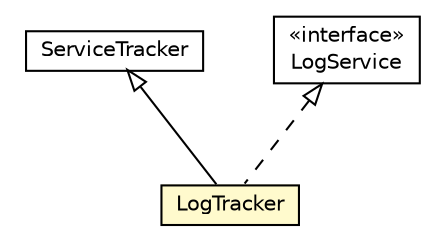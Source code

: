 #!/usr/local/bin/dot
#
# Class diagram 
# Generated by UMLGraph version 5.1 (http://www.umlgraph.org/)
#

digraph G {
	edge [fontname="Helvetica",fontsize=10,labelfontname="Helvetica",labelfontsize=10];
	node [fontname="Helvetica",fontsize=10,shape=plaintext];
	nodesep=0.25;
	ranksep=0.5;
	// org.universAAL.lddi.exporter.x73.util.LogTracker
	c6732671 [label=<<table title="org.universAAL.lddi.exporter.x73.util.LogTracker" border="0" cellborder="1" cellspacing="0" cellpadding="2" port="p" bgcolor="lemonChiffon" href="./LogTracker.html">
		<tr><td><table border="0" cellspacing="0" cellpadding="1">
<tr><td align="center" balign="center"> LogTracker </td></tr>
		</table></td></tr>
		</table>>, fontname="Helvetica", fontcolor="black", fontsize=10.0];
	//org.universAAL.lddi.exporter.x73.util.LogTracker extends org.osgi.util.tracker.ServiceTracker
	c6733728:p -> c6732671:p [dir=back,arrowtail=empty];
	//org.universAAL.lddi.exporter.x73.util.LogTracker implements org.osgi.service.log.LogService
	c6733729:p -> c6732671:p [dir=back,arrowtail=empty,style=dashed];
	// org.osgi.service.log.LogService
	c6733729 [label=<<table title="org.osgi.service.log.LogService" border="0" cellborder="1" cellspacing="0" cellpadding="2" port="p" href="http://java.sun.com/j2se/1.4.2/docs/api/org/osgi/service/log/LogService.html">
		<tr><td><table border="0" cellspacing="0" cellpadding="1">
<tr><td align="center" balign="center"> &#171;interface&#187; </td></tr>
<tr><td align="center" balign="center"> LogService </td></tr>
		</table></td></tr>
		</table>>, fontname="Helvetica", fontcolor="black", fontsize=10.0];
	// org.osgi.util.tracker.ServiceTracker
	c6733728 [label=<<table title="org.osgi.util.tracker.ServiceTracker" border="0" cellborder="1" cellspacing="0" cellpadding="2" port="p" href="http://java.sun.com/j2se/1.4.2/docs/api/org/osgi/util/tracker/ServiceTracker.html">
		<tr><td><table border="0" cellspacing="0" cellpadding="1">
<tr><td align="center" balign="center"> ServiceTracker </td></tr>
		</table></td></tr>
		</table>>, fontname="Helvetica", fontcolor="black", fontsize=10.0];
}


